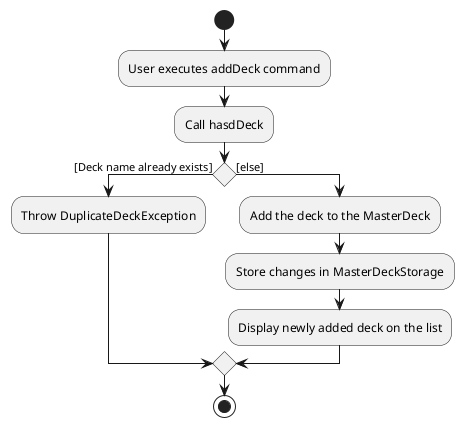 @startuml

start
:User executes addDeck command;

:Call hasdDeck;

if () then ([Deck name already exists])
    :Throw DuplicateDeckException;
else ([else])
    :Add the deck to the MasterDeck;
    :Store changes in MasterDeckStorage;
    :Display newly added deck on the list;

endif

stop
@enduml
